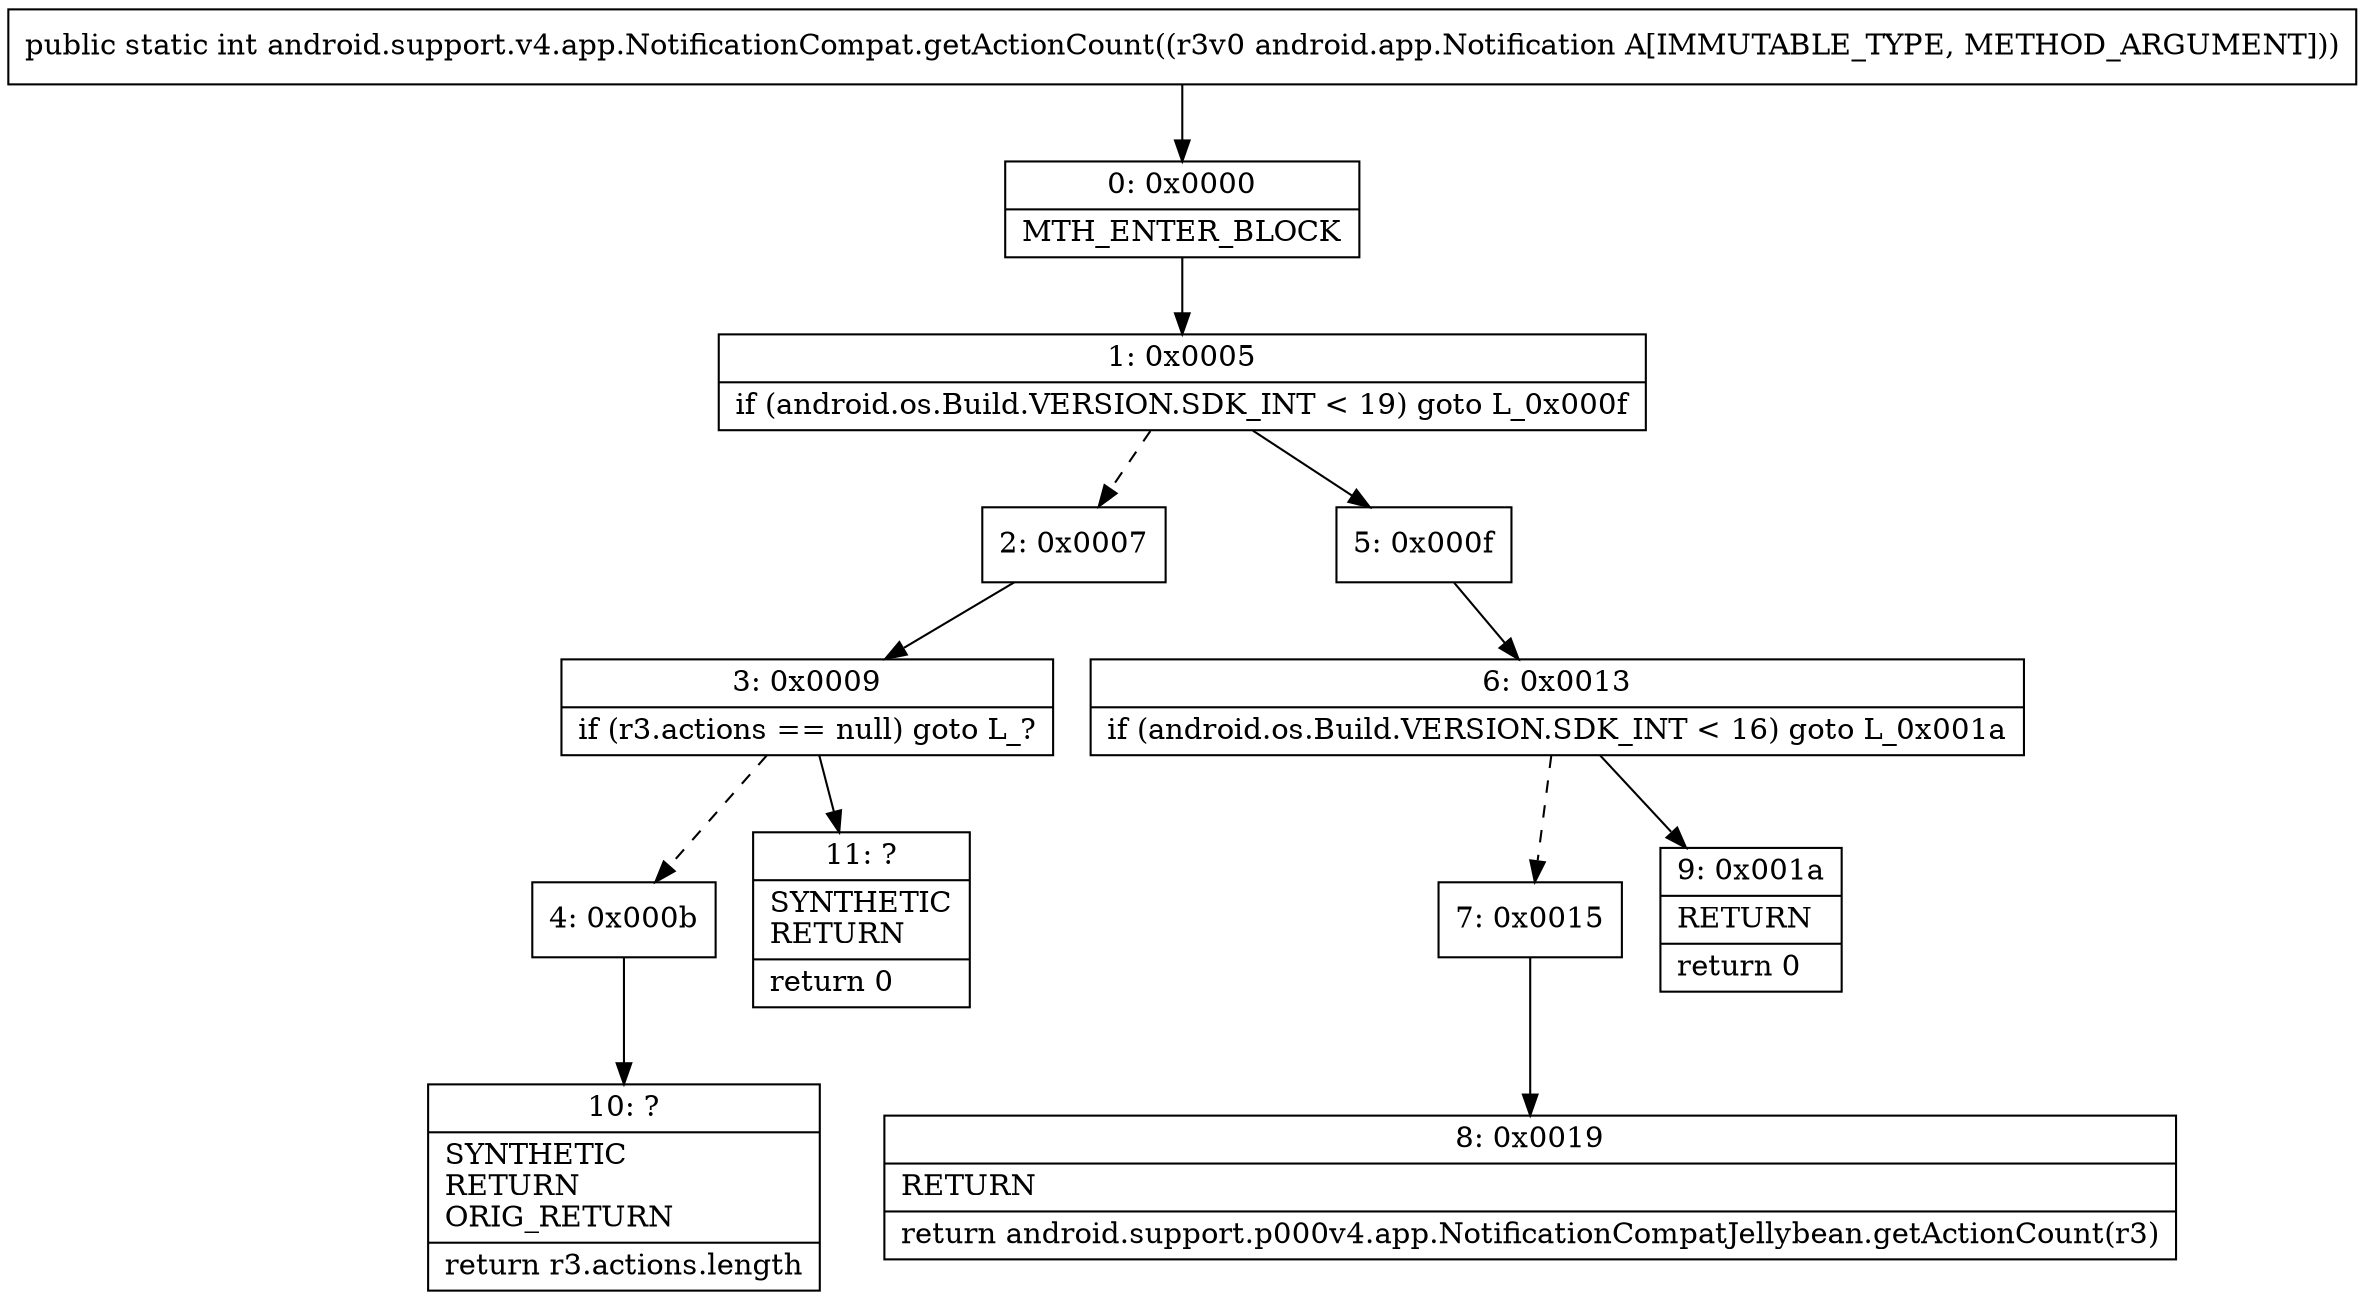 digraph "CFG forandroid.support.v4.app.NotificationCompat.getActionCount(Landroid\/app\/Notification;)I" {
Node_0 [shape=record,label="{0\:\ 0x0000|MTH_ENTER_BLOCK\l}"];
Node_1 [shape=record,label="{1\:\ 0x0005|if (android.os.Build.VERSION.SDK_INT \< 19) goto L_0x000f\l}"];
Node_2 [shape=record,label="{2\:\ 0x0007}"];
Node_3 [shape=record,label="{3\:\ 0x0009|if (r3.actions == null) goto L_?\l}"];
Node_4 [shape=record,label="{4\:\ 0x000b}"];
Node_5 [shape=record,label="{5\:\ 0x000f}"];
Node_6 [shape=record,label="{6\:\ 0x0013|if (android.os.Build.VERSION.SDK_INT \< 16) goto L_0x001a\l}"];
Node_7 [shape=record,label="{7\:\ 0x0015}"];
Node_8 [shape=record,label="{8\:\ 0x0019|RETURN\l|return android.support.p000v4.app.NotificationCompatJellybean.getActionCount(r3)\l}"];
Node_9 [shape=record,label="{9\:\ 0x001a|RETURN\l|return 0\l}"];
Node_10 [shape=record,label="{10\:\ ?|SYNTHETIC\lRETURN\lORIG_RETURN\l|return r3.actions.length\l}"];
Node_11 [shape=record,label="{11\:\ ?|SYNTHETIC\lRETURN\l|return 0\l}"];
MethodNode[shape=record,label="{public static int android.support.v4.app.NotificationCompat.getActionCount((r3v0 android.app.Notification A[IMMUTABLE_TYPE, METHOD_ARGUMENT])) }"];
MethodNode -> Node_0;
Node_0 -> Node_1;
Node_1 -> Node_2[style=dashed];
Node_1 -> Node_5;
Node_2 -> Node_3;
Node_3 -> Node_4[style=dashed];
Node_3 -> Node_11;
Node_4 -> Node_10;
Node_5 -> Node_6;
Node_6 -> Node_7[style=dashed];
Node_6 -> Node_9;
Node_7 -> Node_8;
}

